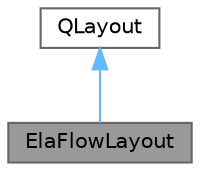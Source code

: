 digraph "ElaFlowLayout"
{
 // LATEX_PDF_SIZE
  bgcolor="transparent";
  edge [fontname=Helvetica,fontsize=10,labelfontname=Helvetica,labelfontsize=10];
  node [fontname=Helvetica,fontsize=10,shape=box,height=0.2,width=0.4];
  Node1 [id="Node000001",label="ElaFlowLayout",height=0.2,width=0.4,color="gray40", fillcolor="grey60", style="filled", fontcolor="black",tooltip="流式布局类，支持动态排列控件并提供动画效果"];
  Node2 -> Node1 [id="edge1_Node000001_Node000002",dir="back",color="steelblue1",style="solid",tooltip=" "];
  Node2 [id="Node000002",label="QLayout",height=0.2,width=0.4,color="gray40", fillcolor="white", style="filled",tooltip=" "];
}

